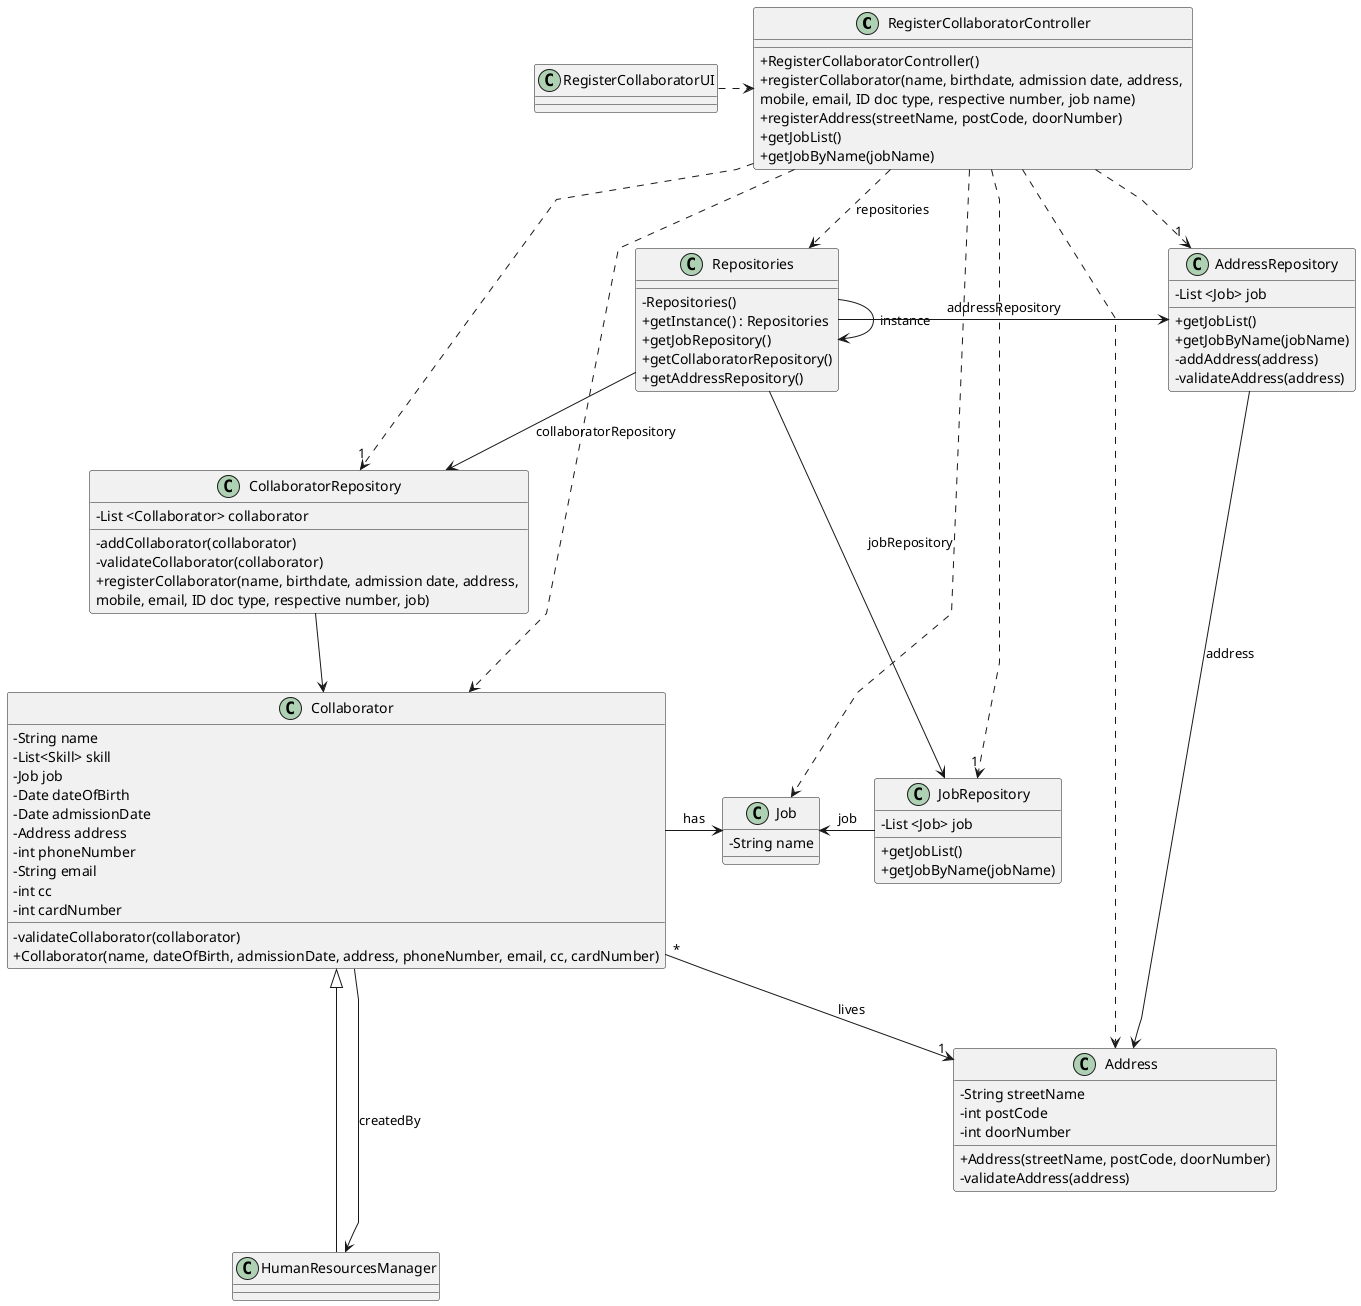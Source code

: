 @startuml
'skinparam monochrome true
skinparam packageStyle rectangle
skinparam shadowing false
skinparam linetype polyline
'skinparam linetype orto

skinparam classAttributeIconSize 0

'left to right direction


class RegisterCollaboratorController {

    + RegisterCollaboratorController()
    + registerCollaborator(name, birthdate, admission date, address, \nmobile, email, ID doc type, respective number, job name)
    + registerAddress(streetName, postCode, doorNumber)
    + getJobList()
    + getJobByName(jobName)
}

class RegisterCollaboratorUI {
}

class Collaborator {
    -String name
    -List<Skill> skill
    -Job job
    -Date dateOfBirth
    -Date admissionDate
    -Address address
    -int phoneNumber
    -String email
    -int cc
    -int cardNumber

    - validateCollaborator(collaborator)
    + Collaborator(name, dateOfBirth, admissionDate, address, phoneNumber, email, cc, cardNumber)
}

class Address {
    -String streetName
    -int postCode
    -int doorNumber

    +Address(streetName, postCode, doorNumber)
    -validateAddress(address)
}

class HumanResourcesManager {
}

class Repositories {

    - Repositories()
    + getInstance() : Repositories
    + getJobRepository()
    + getCollaboratorRepository()
    + getAddressRepository()
}

class JobRepository {
    - List <Job> job

    + getJobList()
    + getJobByName(jobName)
}

class AddressRepository {
    - List <Job> job

    + getJobList()
    + getJobByName(jobName)
    -addAddress(address)
    -validateAddress(address)
}

class CollaboratorRepository {
    - List <Collaborator> collaborator

    - addCollaborator(collaborator)
    - validateCollaborator(collaborator)
    + registerCollaborator(name, birthdate, admission date, address, \nmobile, email, ID doc type, respective number, job)
}

class Job {
    -String name
}

Collaborator  <|---  HumanResourcesManager
Collaborator  -> Job : has
Collaborator "*" --> "1" Address : lives

HumanResourcesManager <--  Collaborator: createdBy

RegisterCollaboratorController .> Repositories : repositories
RegisterCollaboratorController ..> "1" JobRepository
RegisterCollaboratorController ...> "1" CollaboratorRepository
RegisterCollaboratorController ..> "1" AddressRepository
RegisterCollaboratorController ..> Collaborator
RegisterCollaboratorController ..> Job
RegisterCollaboratorController ..> Address

RegisterCollaboratorUI .> RegisterCollaboratorController

Repositories -> Repositories : instance
Repositories -> JobRepository : jobRepository
Repositories -> AddressRepository : addressRepository
Repositories --> CollaboratorRepository : collaboratorRepository

CollaboratorRepository --> Collaborator

Job <- JobRepository : job

AddressRepository -> Address : address

@enduml
